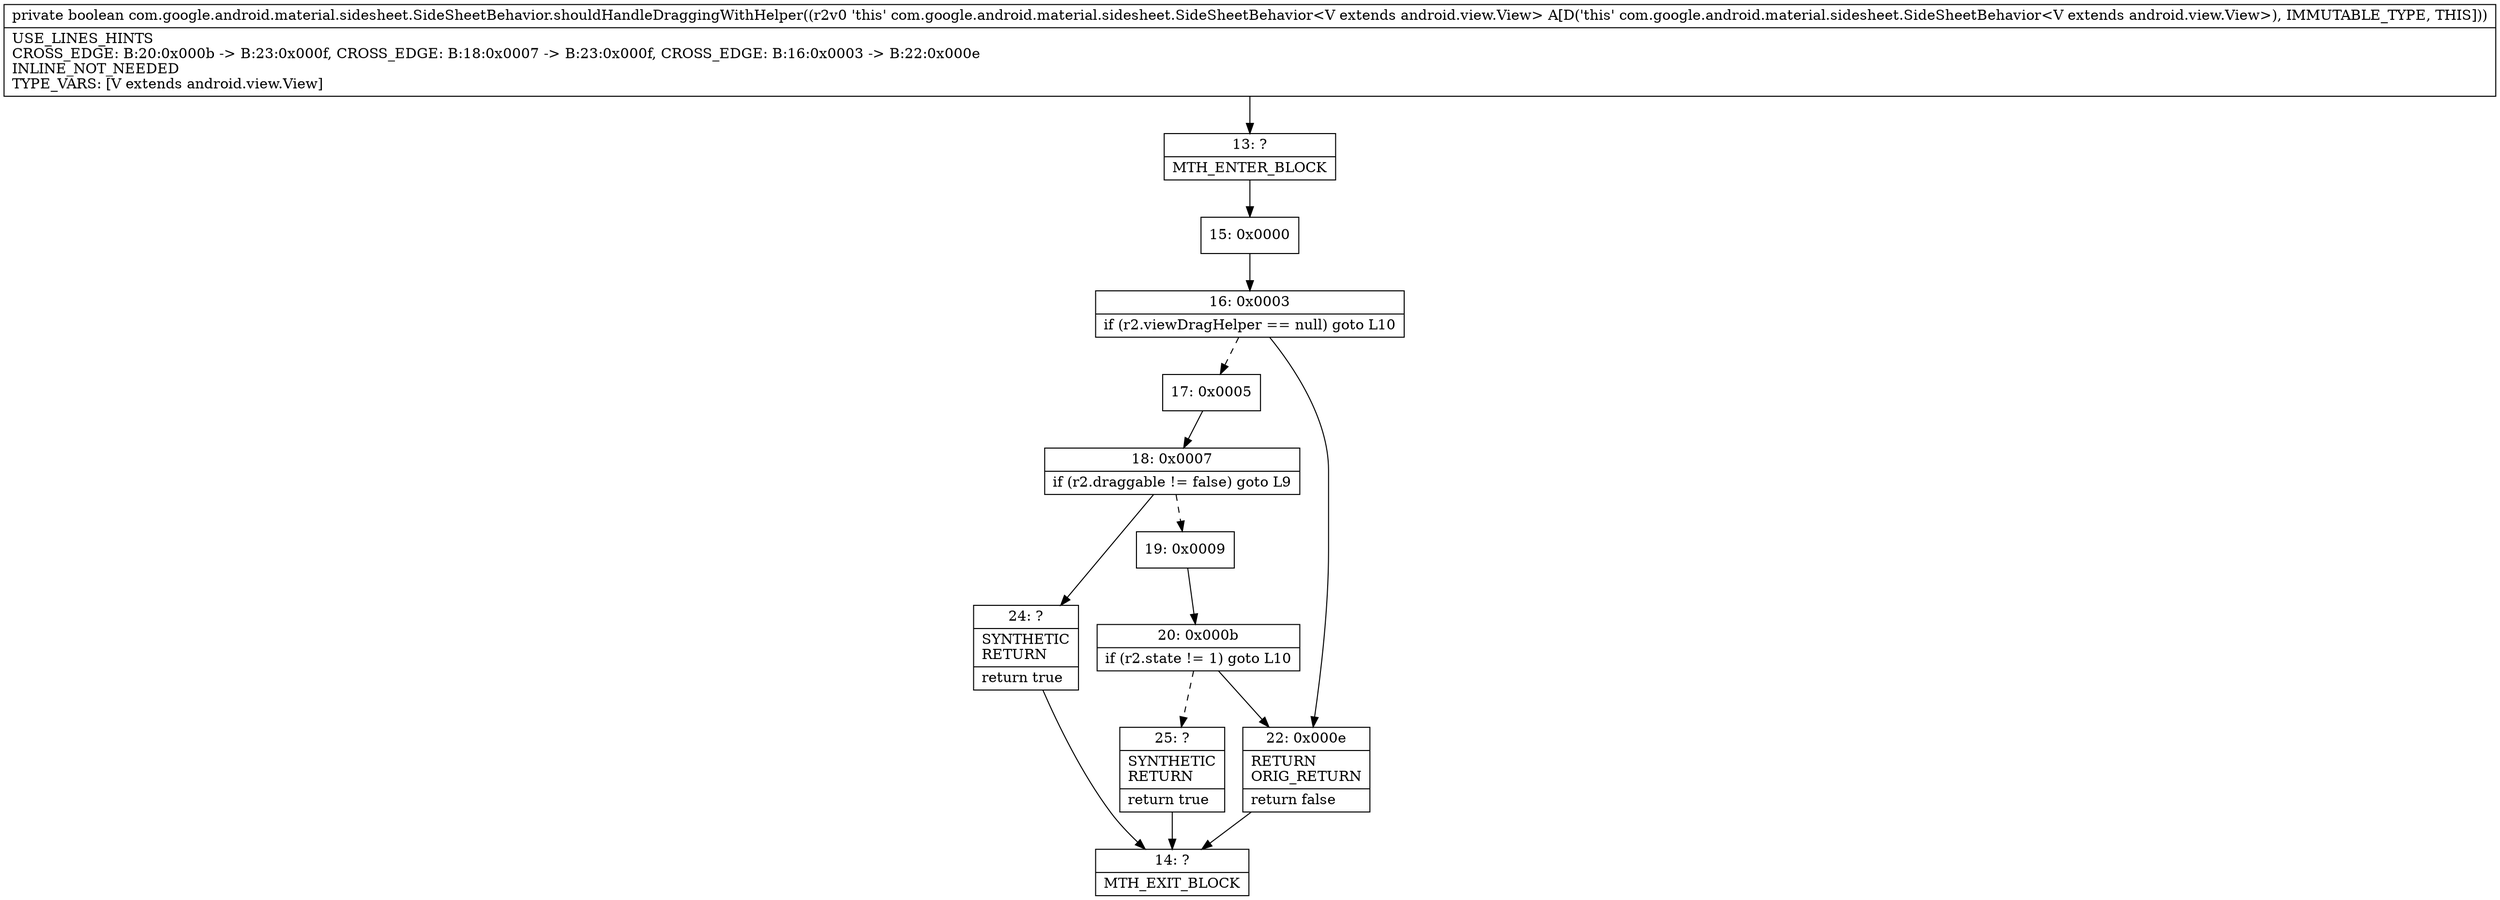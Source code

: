 digraph "CFG forcom.google.android.material.sidesheet.SideSheetBehavior.shouldHandleDraggingWithHelper()Z" {
Node_13 [shape=record,label="{13\:\ ?|MTH_ENTER_BLOCK\l}"];
Node_15 [shape=record,label="{15\:\ 0x0000}"];
Node_16 [shape=record,label="{16\:\ 0x0003|if (r2.viewDragHelper == null) goto L10\l}"];
Node_17 [shape=record,label="{17\:\ 0x0005}"];
Node_18 [shape=record,label="{18\:\ 0x0007|if (r2.draggable != false) goto L9\l}"];
Node_19 [shape=record,label="{19\:\ 0x0009}"];
Node_20 [shape=record,label="{20\:\ 0x000b|if (r2.state != 1) goto L10\l}"];
Node_25 [shape=record,label="{25\:\ ?|SYNTHETIC\lRETURN\l|return true\l}"];
Node_14 [shape=record,label="{14\:\ ?|MTH_EXIT_BLOCK\l}"];
Node_24 [shape=record,label="{24\:\ ?|SYNTHETIC\lRETURN\l|return true\l}"];
Node_22 [shape=record,label="{22\:\ 0x000e|RETURN\lORIG_RETURN\l|return false\l}"];
MethodNode[shape=record,label="{private boolean com.google.android.material.sidesheet.SideSheetBehavior.shouldHandleDraggingWithHelper((r2v0 'this' com.google.android.material.sidesheet.SideSheetBehavior\<V extends android.view.View\> A[D('this' com.google.android.material.sidesheet.SideSheetBehavior\<V extends android.view.View\>), IMMUTABLE_TYPE, THIS]))  | USE_LINES_HINTS\lCROSS_EDGE: B:20:0x000b \-\> B:23:0x000f, CROSS_EDGE: B:18:0x0007 \-\> B:23:0x000f, CROSS_EDGE: B:16:0x0003 \-\> B:22:0x000e\lINLINE_NOT_NEEDED\lTYPE_VARS: [V extends android.view.View]\l}"];
MethodNode -> Node_13;Node_13 -> Node_15;
Node_15 -> Node_16;
Node_16 -> Node_17[style=dashed];
Node_16 -> Node_22;
Node_17 -> Node_18;
Node_18 -> Node_19[style=dashed];
Node_18 -> Node_24;
Node_19 -> Node_20;
Node_20 -> Node_22;
Node_20 -> Node_25[style=dashed];
Node_25 -> Node_14;
Node_24 -> Node_14;
Node_22 -> Node_14;
}

